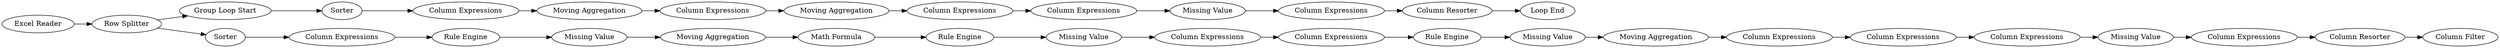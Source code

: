 digraph {
	1605 [label="Excel Reader"]
	1606 [label="Group Loop Start"]
	1607 [label=Sorter]
	1608 [label="Column Expressions"]
	1609 [label="Moving Aggregation"]
	1610 [label="Column Expressions"]
	1611 [label="Moving Aggregation"]
	1612 [label="Column Expressions"]
	1613 [label="Column Expressions"]
	1614 [label="Missing Value"]
	1615 [label="Column Expressions"]
	1616 [label="Column Resorter"]
	1617 [label="Loop End"]
	1618 [label="Row Splitter"]
	1619 [label=Sorter]
	1621 [label="Column Expressions"]
	1625 [label="Column Expressions"]
	1627 [label="Column Expressions"]
	15 [label="Column Expressions"]
	1620 [label="Moving Aggregation"]
	1623 [label="Rule Engine"]
	1624 [label="Missing Value"]
	6 [label="Rule Engine"]
	11 [label="Math Formula"]
	12 [label="Missing Value"]
	1629 [label="Moving Aggregation"]
	1630 [label="Rule Engine"]
	1631 [label="Missing Value"]
	1632 [label="Column Expressions"]
	1635 [label="Column Expressions"]
	1636 [label="Missing Value"]
	1637 [label="Column Resorter"]
	1638 [label="Column Expressions"]
	1639 [label="Column Filter"]
	1620 -> 15
	1623 -> 1624
	1624 -> 1620
	6 -> 12
	11 -> 6
	12 -> 1632
	1629 -> 11
	1630 -> 1631
	1631 -> 1629
	1605 -> 1618
	1606 -> 1619
	1607 -> 1621
	1608 -> 1609
	1609 -> 1610
	1610 -> 1611
	1611 -> 1612
	1612 -> 1613
	1613 -> 1614
	1614 -> 1615
	1615 -> 1616
	1616 -> 1617
	1618 -> 1606
	1618 -> 1607
	1619 -> 1608
	1621 -> 1630
	1625 -> 1623
	1627 -> 1635
	15 -> 1627
	1632 -> 1625
	1635 -> 1636
	1636 -> 1638
	1637 -> 1639
	1638 -> 1637
	rankdir=LR
}
